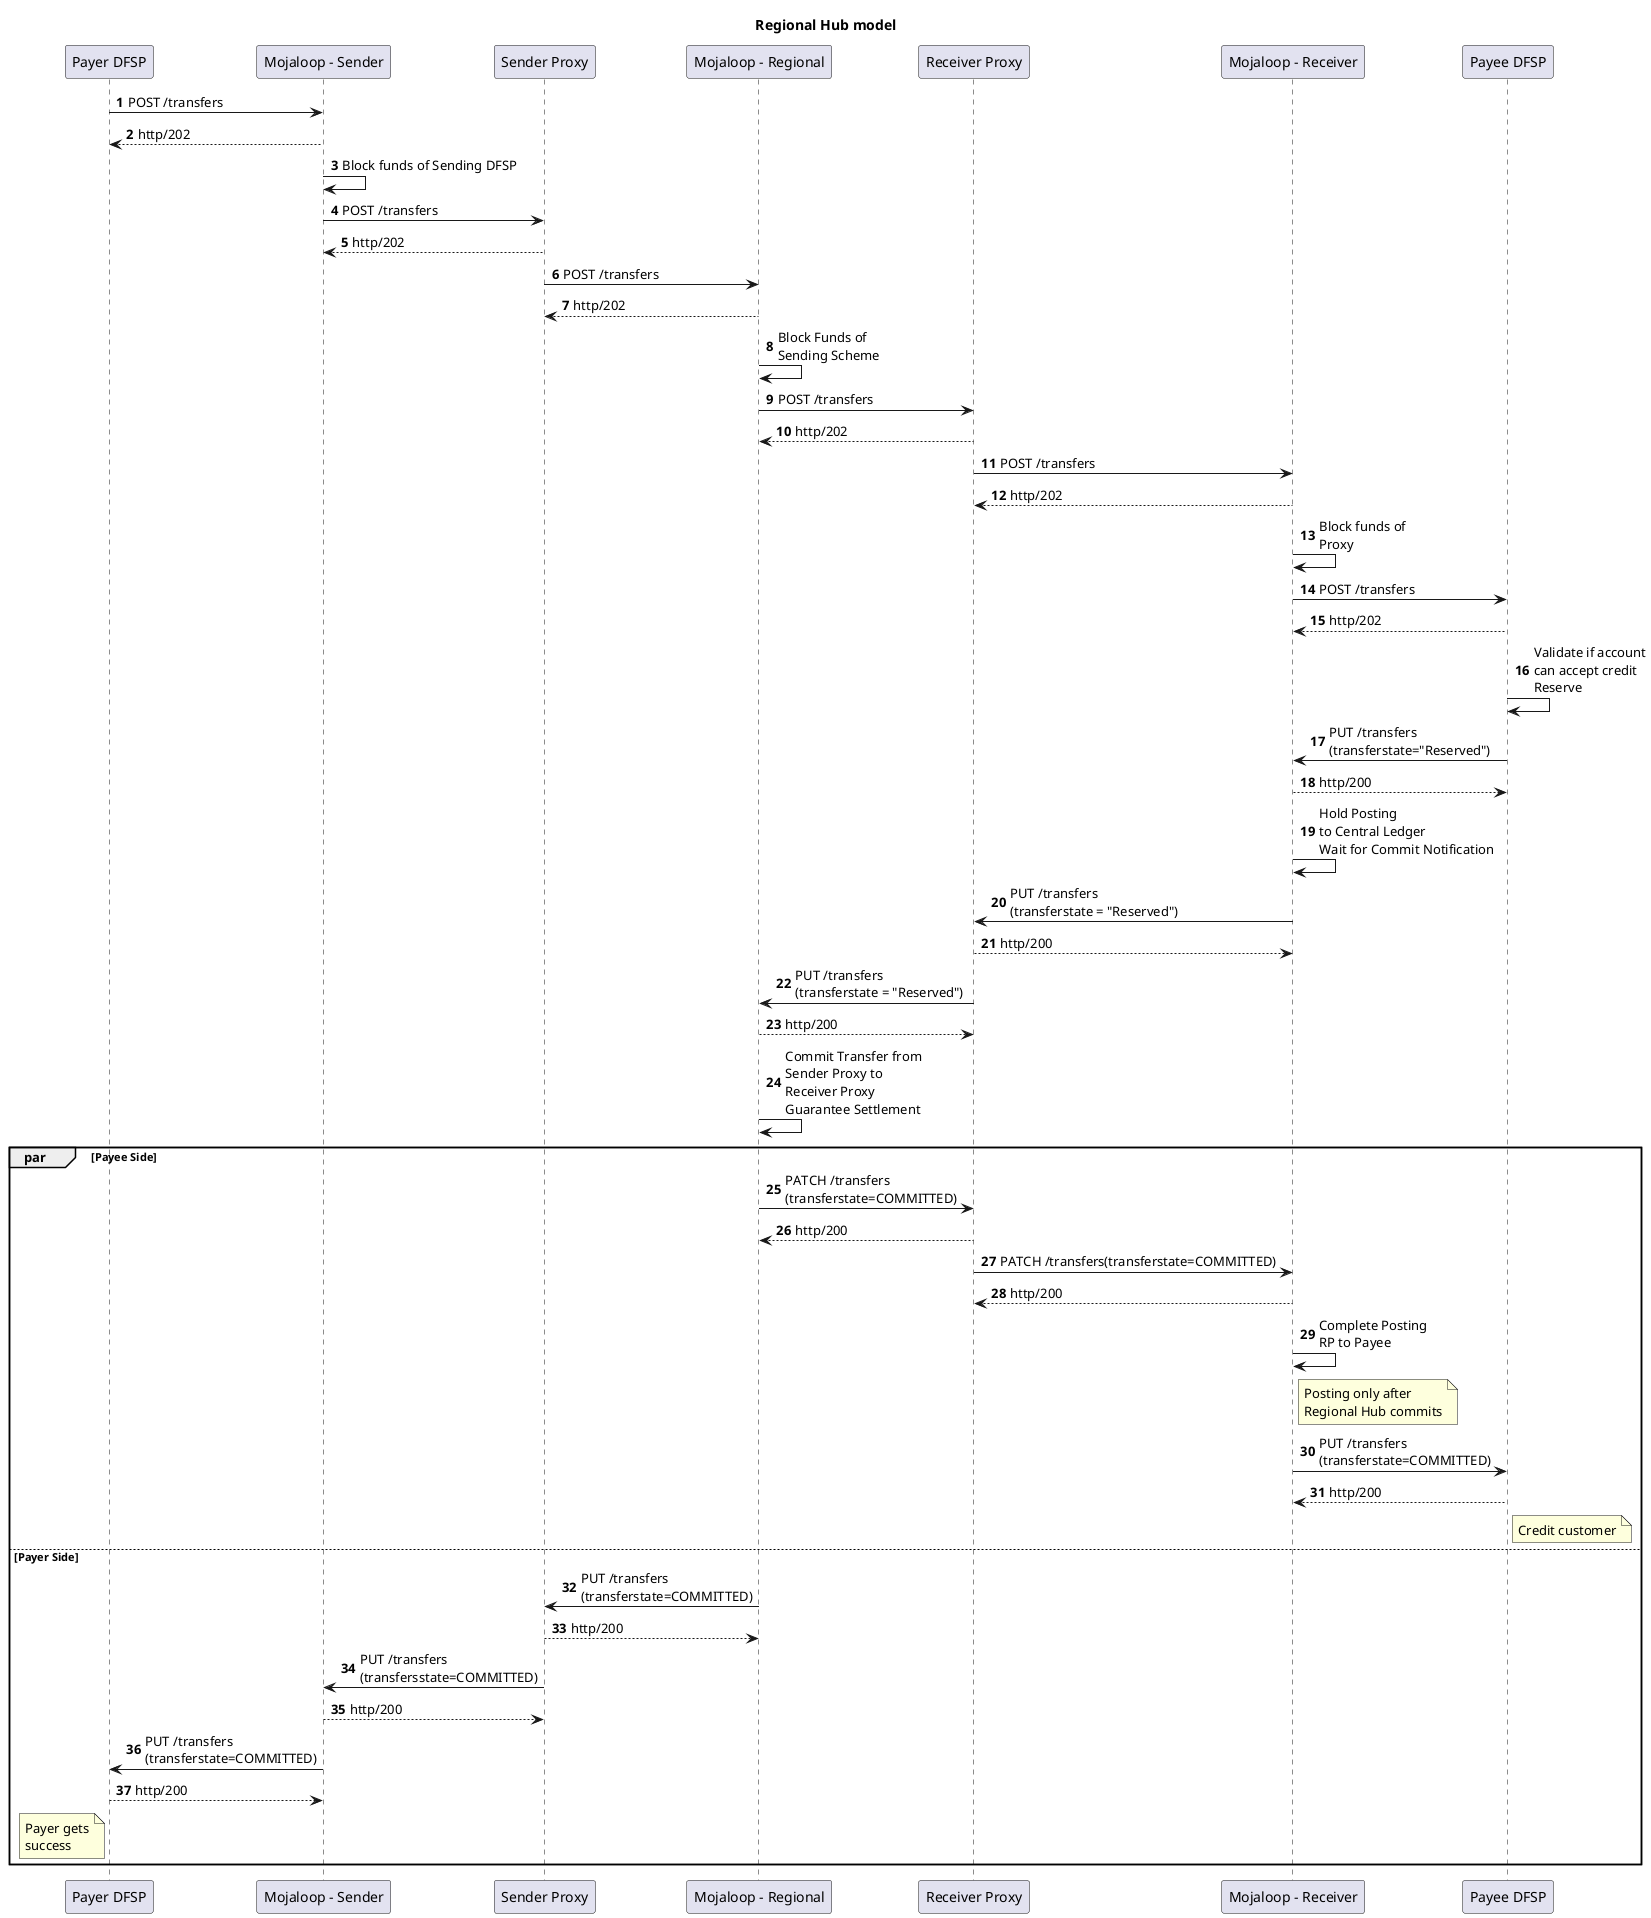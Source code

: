@startuml
participant "Payer DFSP" as PAYER
participant "Mojaloop - Sender" as MLS
participant "Sender Proxy" as SP
participant "Mojaloop - Regional" as MLHUB
participant "Receiver Proxy" as RP
participant "Mojaloop - Receiver" as MLR
participant "Payee DFSP" as PAYEE

title "Regional Hub model"

autonumber 1 

PAYER -> MLS: POST /transfers
MLS --> PAYER: http/202
MLS -> MLS: Block funds of Sending DFSP
MLS -> SP: POST /transfers
SP --> MLS: http/202
SP -> MLHUB: POST /transfers
MLHUB --> SP: http/202
MLHUB -> MLHUB: Block Funds of\nSending Scheme
MLHUB -> RP: POST /transfers
RP --> MLHUB: http/202
RP -> MLR: POST /transfers
MLR --> RP: http/202
MLR -> MLR: Block funds of \nProxy
MLR -> PAYEE: POST /transfers
PAYEE --> MLR: http/202
PAYEE -> PAYEE: Validate if account\ncan accept credit\nReserve
PAYEE -> MLR: PUT /transfers\n(transferstate="Reserved")
MLR --> PAYEE: http/200
MLR -> MLR: Hold Posting\nto Central Ledger\nWait for Commit Notification
MLR -> RP: PUT /transfers\n(transferstate = "Reserved")
RP --> MLR: http/200
RP -> MLHUB: PUT /transfers\n(transferstate = "Reserved")
MLHUB --> RP: http/200
MLHUB -> MLHUB: Commit Transfer from\nSender Proxy to\nReceiver Proxy\nGuarantee Settlement
par Payee Side
    MLHUB -> RP: PATCH /transfers\n(transferstate=COMMITTED)
    RP --> MLHUB: http/200
    RP -> MLR: PATCH /transfers(transferstate=COMMITTED)
    MLR --> RP: http/200
    MLR -> MLR: Complete Posting\nRP to Payee
    note right of MLR: Posting only after\nRegional Hub commits
    MLR -> PAYEE: PUT /transfers\n(transferstate=COMMITTED)
    PAYEE --> MLR: http/200
    note right of PAYEE: Credit customer   
else Payer Side
    MLHUB -> SP: PUT /transfers\n(transferstate=COMMITTED)
    SP --> MLHUB: http/200
    SP -> MLS: PUT /transfers\n(transfersstate=COMMITTED)
    MLS --> SP: http/200
    MLS -> PAYER: PUT /transfers\n(transferstate=COMMITTED)
    PAYER --> MLS: http/200
    note left of PAYER: Payer gets\nsuccess
end

